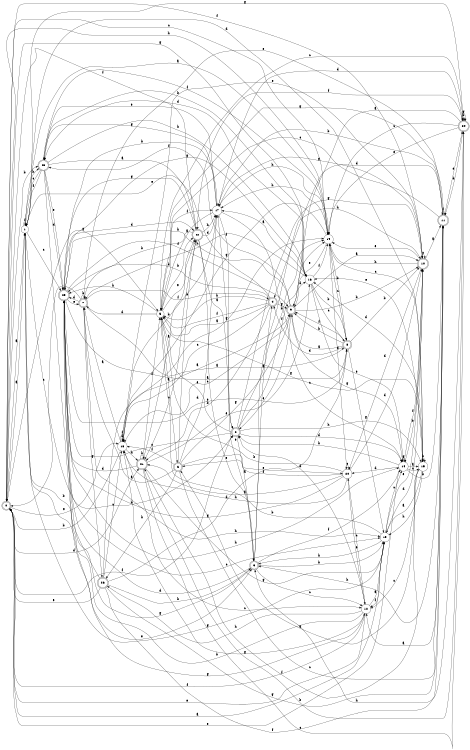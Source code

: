 digraph n22_2 {
__start0 [label="" shape="none"];

rankdir=LR;
size="8,5";

s0 [style="rounded,filled", color="black", fillcolor="white" shape="doublecircle", label="0"];
s1 [style="filled", color="black", fillcolor="white" shape="circle", label="1"];
s2 [style="rounded,filled", color="black", fillcolor="white" shape="doublecircle", label="2"];
s3 [style="rounded,filled", color="black", fillcolor="white" shape="doublecircle", label="3"];
s4 [style="rounded,filled", color="black", fillcolor="white" shape="doublecircle", label="4"];
s5 [style="filled", color="black", fillcolor="white" shape="circle", label="5"];
s6 [style="rounded,filled", color="black", fillcolor="white" shape="doublecircle", label="6"];
s7 [style="rounded,filled", color="black", fillcolor="white" shape="doublecircle", label="7"];
s8 [style="rounded,filled", color="black", fillcolor="white" shape="doublecircle", label="8"];
s9 [style="rounded,filled", color="black", fillcolor="white" shape="doublecircle", label="9"];
s10 [style="rounded,filled", color="black", fillcolor="white" shape="doublecircle", label="10"];
s11 [style="rounded,filled", color="black", fillcolor="white" shape="doublecircle", label="11"];
s12 [style="filled", color="black", fillcolor="white" shape="circle", label="12"];
s13 [style="filled", color="black", fillcolor="white" shape="circle", label="13"];
s14 [style="filled", color="black", fillcolor="white" shape="circle", label="14"];
s15 [style="filled", color="black", fillcolor="white" shape="circle", label="15"];
s16 [style="filled", color="black", fillcolor="white" shape="circle", label="16"];
s17 [style="filled", color="black", fillcolor="white" shape="circle", label="17"];
s18 [style="filled", color="black", fillcolor="white" shape="circle", label="18"];
s19 [style="filled", color="black", fillcolor="white" shape="circle", label="19"];
s20 [style="filled", color="black", fillcolor="white" shape="circle", label="20"];
s21 [style="rounded,filled", color="black", fillcolor="white" shape="doublecircle", label="21"];
s22 [style="rounded,filled", color="black", fillcolor="white" shape="doublecircle", label="22"];
s23 [style="rounded,filled", color="black", fillcolor="white" shape="doublecircle", label="23"];
s24 [style="rounded,filled", color="black", fillcolor="white" shape="doublecircle", label="24"];
s25 [style="rounded,filled", color="black", fillcolor="white" shape="doublecircle", label="25"];
s26 [style="rounded,filled", color="black", fillcolor="white" shape="doublecircle", label="26"];
s0 -> s1 [label="a"];
s0 -> s25 [label="b"];
s0 -> s19 [label="c"];
s0 -> s21 [label="d"];
s0 -> s18 [label="e"];
s0 -> s2 [label="f"];
s0 -> s5 [label="g"];
s0 -> s19 [label="h"];
s1 -> s0 [label="a"];
s1 -> s2 [label="b"];
s1 -> s23 [label="c"];
s1 -> s15 [label="d"];
s1 -> s3 [label="e"];
s1 -> s1 [label="f"];
s1 -> s24 [label="g"];
s1 -> s25 [label="h"];
s2 -> s3 [label="a"];
s2 -> s19 [label="b"];
s2 -> s23 [label="c"];
s2 -> s14 [label="d"];
s2 -> s5 [label="e"];
s2 -> s19 [label="f"];
s2 -> s10 [label="g"];
s2 -> s15 [label="h"];
s3 -> s4 [label="a"];
s3 -> s13 [label="b"];
s3 -> s12 [label="c"];
s3 -> s23 [label="d"];
s3 -> s17 [label="e"];
s3 -> s14 [label="f"];
s3 -> s23 [label="g"];
s3 -> s10 [label="h"];
s4 -> s5 [label="a"];
s4 -> s21 [label="b"];
s4 -> s18 [label="c"];
s4 -> s23 [label="d"];
s4 -> s1 [label="e"];
s4 -> s5 [label="f"];
s4 -> s9 [label="g"];
s4 -> s5 [label="h"];
s5 -> s6 [label="a"];
s5 -> s22 [label="b"];
s5 -> s24 [label="c"];
s5 -> s7 [label="d"];
s5 -> s22 [label="e"];
s5 -> s17 [label="f"];
s5 -> s15 [label="g"];
s5 -> s23 [label="h"];
s6 -> s7 [label="a"];
s6 -> s22 [label="b"];
s6 -> s11 [label="c"];
s6 -> s17 [label="d"];
s6 -> s20 [label="e"];
s6 -> s18 [label="f"];
s6 -> s9 [label="g"];
s6 -> s26 [label="h"];
s7 -> s8 [label="a"];
s7 -> s7 [label="b"];
s7 -> s0 [label="c"];
s7 -> s23 [label="d"];
s7 -> s11 [label="e"];
s7 -> s4 [label="f"];
s7 -> s26 [label="g"];
s7 -> s13 [label="h"];
s8 -> s9 [label="a"];
s8 -> s10 [label="b"];
s8 -> s19 [label="c"];
s8 -> s4 [label="d"];
s8 -> s23 [label="e"];
s8 -> s9 [label="f"];
s8 -> s13 [label="g"];
s8 -> s9 [label="h"];
s9 -> s10 [label="a"];
s9 -> s10 [label="b"];
s9 -> s18 [label="c"];
s9 -> s16 [label="d"];
s9 -> s2 [label="e"];
s9 -> s25 [label="f"];
s9 -> s14 [label="g"];
s9 -> s23 [label="h"];
s10 -> s11 [label="a"];
s10 -> s14 [label="b"];
s10 -> s10 [label="c"];
s10 -> s20 [label="d"];
s10 -> s19 [label="e"];
s10 -> s0 [label="f"];
s10 -> s17 [label="g"];
s10 -> s19 [label="h"];
s11 -> s12 [label="a"];
s11 -> s17 [label="b"];
s11 -> s5 [label="c"];
s11 -> s4 [label="d"];
s11 -> s24 [label="e"];
s11 -> s11 [label="f"];
s11 -> s5 [label="g"];
s11 -> s3 [label="h"];
s12 -> s13 [label="a"];
s12 -> s23 [label="b"];
s12 -> s20 [label="c"];
s12 -> s2 [label="d"];
s12 -> s0 [label="e"];
s12 -> s0 [label="f"];
s12 -> s18 [label="g"];
s12 -> s26 [label="h"];
s13 -> s0 [label="a"];
s13 -> s5 [label="b"];
s13 -> s14 [label="c"];
s13 -> s10 [label="d"];
s13 -> s10 [label="e"];
s13 -> s12 [label="f"];
s13 -> s1 [label="g"];
s13 -> s3 [label="h"];
s14 -> s15 [label="a"];
s14 -> s11 [label="b"];
s14 -> s15 [label="c"];
s14 -> s20 [label="d"];
s14 -> s0 [label="e"];
s14 -> s10 [label="f"];
s14 -> s14 [label="g"];
s14 -> s2 [label="h"];
s15 -> s13 [label="a"];
s15 -> s15 [label="b"];
s15 -> s12 [label="c"];
s15 -> s16 [label="d"];
s15 -> s16 [label="e"];
s15 -> s21 [label="f"];
s15 -> s6 [label="g"];
s15 -> s13 [label="h"];
s16 -> s17 [label="a"];
s16 -> s8 [label="b"];
s16 -> s8 [label="c"];
s16 -> s25 [label="d"];
s16 -> s14 [label="e"];
s16 -> s19 [label="f"];
s16 -> s0 [label="g"];
s16 -> s7 [label="h"];
s17 -> s5 [label="a"];
s17 -> s18 [label="b"];
s17 -> s14 [label="c"];
s17 -> s24 [label="d"];
s17 -> s25 [label="e"];
s17 -> s2 [label="f"];
s17 -> s25 [label="g"];
s17 -> s19 [label="h"];
s18 -> s7 [label="a"];
s18 -> s0 [label="b"];
s18 -> s12 [label="c"];
s18 -> s18 [label="d"];
s18 -> s10 [label="e"];
s18 -> s18 [label="f"];
s18 -> s19 [label="g"];
s18 -> s21 [label="h"];
s19 -> s1 [label="a"];
s19 -> s8 [label="b"];
s19 -> s15 [label="c"];
s19 -> s20 [label="d"];
s19 -> s9 [label="e"];
s19 -> s25 [label="f"];
s19 -> s18 [label="g"];
s19 -> s17 [label="h"];
s20 -> s21 [label="a"];
s20 -> s5 [label="b"];
s20 -> s20 [label="c"];
s20 -> s10 [label="d"];
s20 -> s12 [label="e"];
s20 -> s6 [label="f"];
s20 -> s23 [label="g"];
s20 -> s18 [label="h"];
s21 -> s22 [label="a"];
s21 -> s24 [label="b"];
s21 -> s24 [label="c"];
s21 -> s23 [label="d"];
s21 -> s16 [label="e"];
s21 -> s5 [label="f"];
s21 -> s13 [label="g"];
s21 -> s21 [label="h"];
s22 -> s2 [label="a"];
s22 -> s7 [label="b"];
s22 -> s21 [label="c"];
s22 -> s17 [label="d"];
s22 -> s3 [label="e"];
s22 -> s0 [label="f"];
s22 -> s23 [label="g"];
s22 -> s17 [label="h"];
s23 -> s8 [label="a"];
s23 -> s17 [label="b"];
s23 -> s13 [label="c"];
s23 -> s22 [label="d"];
s23 -> s7 [label="e"];
s23 -> s9 [label="f"];
s23 -> s16 [label="g"];
s23 -> s14 [label="h"];
s24 -> s9 [label="a"];
s24 -> s24 [label="b"];
s24 -> s19 [label="c"];
s24 -> s11 [label="d"];
s24 -> s19 [label="e"];
s24 -> s22 [label="f"];
s24 -> s24 [label="g"];
s24 -> s3 [label="h"];
s25 -> s22 [label="a"];
s25 -> s16 [label="b"];
s25 -> s1 [label="c"];
s25 -> s23 [label="d"];
s25 -> s23 [label="e"];
s25 -> s1 [label="f"];
s25 -> s12 [label="g"];
s25 -> s16 [label="h"];
s26 -> s9 [label="a"];
s26 -> s1 [label="b"];
s26 -> s18 [label="c"];
s26 -> s8 [label="d"];
s26 -> s0 [label="e"];
s26 -> s11 [label="f"];
s26 -> s11 [label="g"];
s26 -> s3 [label="h"];

}